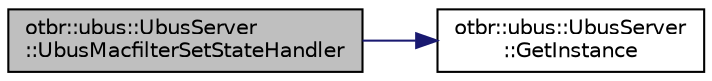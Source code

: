 digraph "otbr::ubus::UbusServer::UbusMacfilterSetStateHandler"
{
  edge [fontname="Helvetica",fontsize="10",labelfontname="Helvetica",labelfontsize="10"];
  node [fontname="Helvetica",fontsize="10",shape=record];
  rankdir="LR";
  Node152 [label="otbr::ubus::UbusServer\l::UbusMacfilterSetStateHandler",height=0.2,width=0.4,color="black", fillcolor="grey75", style="filled", fontcolor="black"];
  Node152 -> Node153 [color="midnightblue",fontsize="10",style="solid",fontname="Helvetica"];
  Node153 [label="otbr::ubus::UbusServer\l::GetInstance",height=0.2,width=0.4,color="black", fillcolor="white", style="filled",URL="$d9/dea/classotbr_1_1ubus_1_1UbusServer.html#a869e5a269f8df9231e60b8b23de90362",tooltip="This method return the instance of the global UbusServer. "];
}

